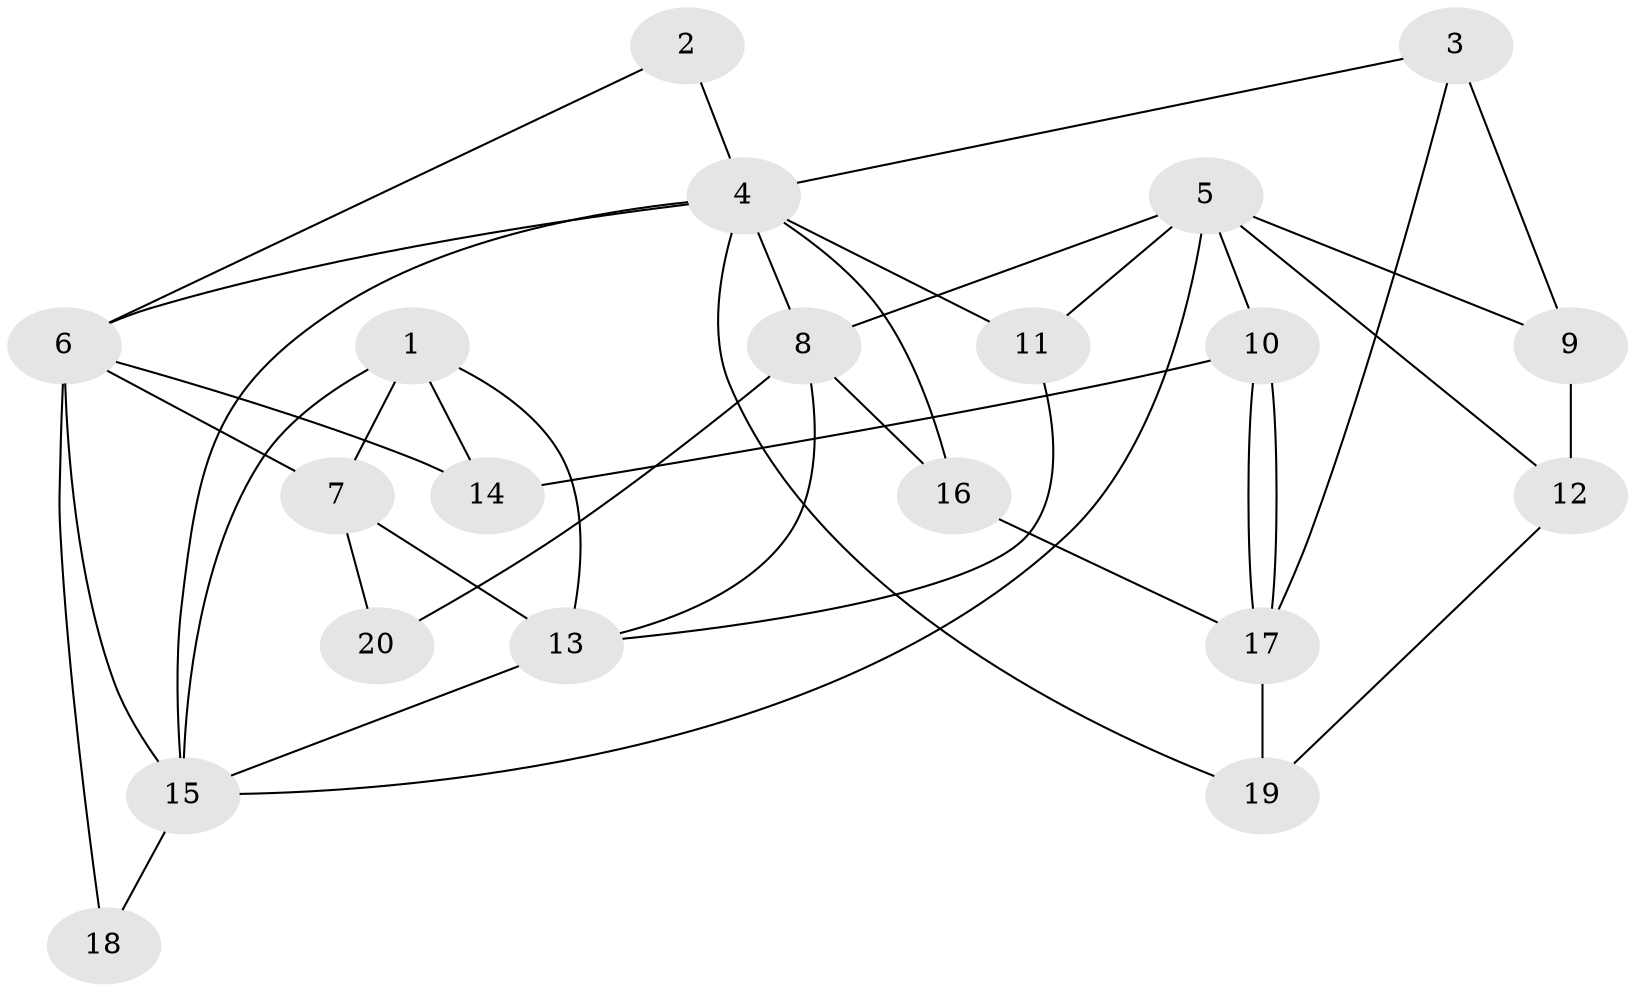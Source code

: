 // Generated by graph-tools (version 1.1) at 2025/46/02/15/25 05:46:28]
// undirected, 20 vertices, 40 edges
graph export_dot {
graph [start="1"]
  node [color=gray90,style=filled];
  1;
  2;
  3;
  4;
  5;
  6;
  7;
  8;
  9;
  10;
  11;
  12;
  13;
  14;
  15;
  16;
  17;
  18;
  19;
  20;
  1 -- 15;
  1 -- 13;
  1 -- 7;
  1 -- 14;
  2 -- 6;
  2 -- 4;
  3 -- 9;
  3 -- 17;
  3 -- 4;
  4 -- 6;
  4 -- 8;
  4 -- 11;
  4 -- 15;
  4 -- 16;
  4 -- 19;
  5 -- 15;
  5 -- 8;
  5 -- 9;
  5 -- 10;
  5 -- 11;
  5 -- 12;
  6 -- 14;
  6 -- 7;
  6 -- 15;
  6 -- 18;
  7 -- 13;
  7 -- 20;
  8 -- 13;
  8 -- 16;
  8 -- 20;
  9 -- 12;
  10 -- 17;
  10 -- 17;
  10 -- 14;
  11 -- 13;
  12 -- 19;
  13 -- 15;
  15 -- 18;
  16 -- 17;
  17 -- 19;
}
